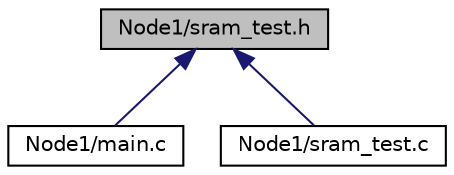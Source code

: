 digraph "Node1/sram_test.h"
{
  edge [fontname="Helvetica",fontsize="10",labelfontname="Helvetica",labelfontsize="10"];
  node [fontname="Helvetica",fontsize="10",shape=record];
  Node1 [label="Node1/sram_test.h",height=0.2,width=0.4,color="black", fillcolor="grey75", style="filled", fontcolor="black"];
  Node1 -> Node2 [dir="back",color="midnightblue",fontsize="10",style="solid"];
  Node2 [label="Node1/main.c",height=0.2,width=0.4,color="black", fillcolor="white", style="filled",URL="$_node1_2main_8c.html"];
  Node1 -> Node3 [dir="back",color="midnightblue",fontsize="10",style="solid"];
  Node3 [label="Node1/sram_test.c",height=0.2,width=0.4,color="black", fillcolor="white", style="filled",URL="$sram__test_8c.html",tooltip="c-file for testing reading and writing of data. "];
}
